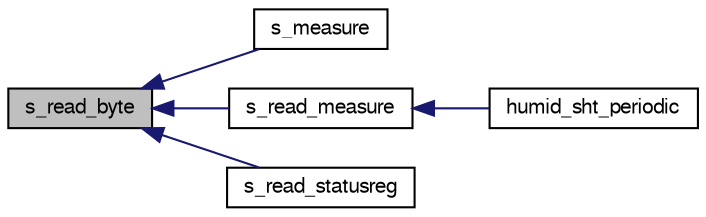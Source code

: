 digraph "s_read_byte"
{
  edge [fontname="FreeSans",fontsize="10",labelfontname="FreeSans",labelfontsize="10"];
  node [fontname="FreeSans",fontsize="10",shape=record];
  rankdir="LR";
  Node1 [label="s_read_byte",height=0.2,width=0.4,color="black", fillcolor="grey75", style="filled", fontcolor="black"];
  Node1 -> Node2 [dir="back",color="midnightblue",fontsize="10",style="solid",fontname="FreeSans"];
  Node2 [label="s_measure",height=0.2,width=0.4,color="black", fillcolor="white", style="filled",URL="$humid__sht_8c.html#a0f5c282289678921be787215d98cb3aa"];
  Node1 -> Node3 [dir="back",color="midnightblue",fontsize="10",style="solid",fontname="FreeSans"];
  Node3 [label="s_read_measure",height=0.2,width=0.4,color="black", fillcolor="white", style="filled",URL="$humid__sht_8c.html#a50111ba8e53bc3ba3d09838d0f970070"];
  Node3 -> Node4 [dir="back",color="midnightblue",fontsize="10",style="solid",fontname="FreeSans"];
  Node4 [label="humid_sht_periodic",height=0.2,width=0.4,color="black", fillcolor="white", style="filled",URL="$humid__sht_8h.html#ad715aaca3766d169ac2ea69bd0ead2d7"];
  Node1 -> Node5 [dir="back",color="midnightblue",fontsize="10",style="solid",fontname="FreeSans"];
  Node5 [label="s_read_statusreg",height=0.2,width=0.4,color="black", fillcolor="white", style="filled",URL="$humid__sht_8c.html#a57aae5c3f490c30fbdd5f7970e928a45"];
}

